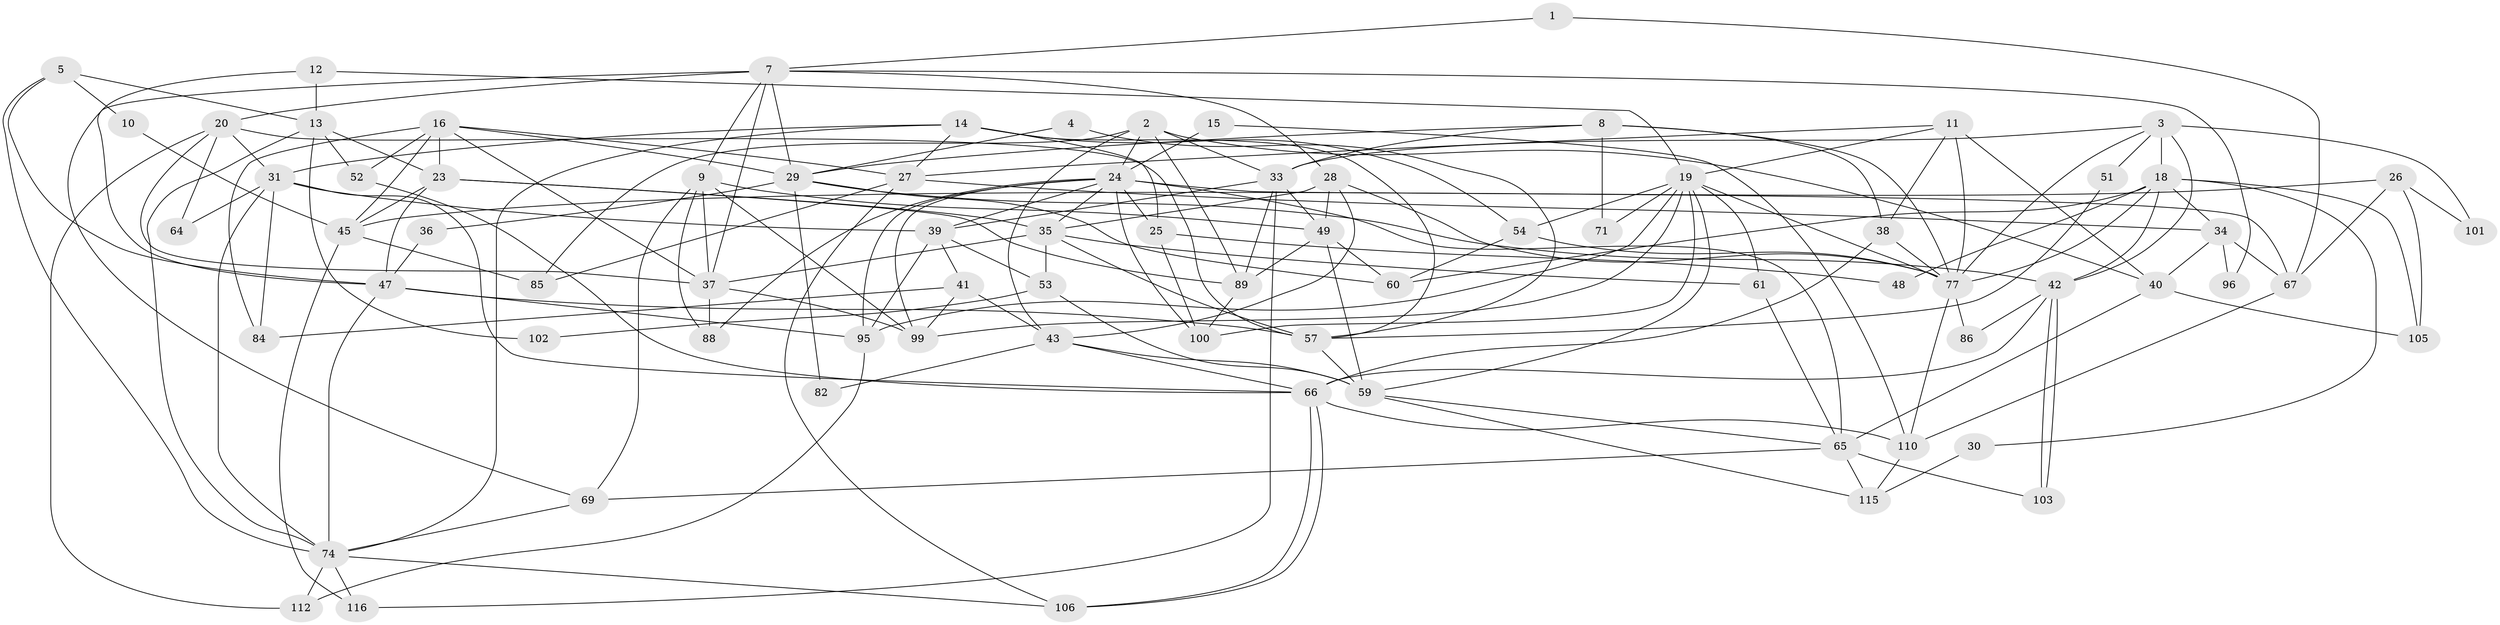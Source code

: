 // Generated by graph-tools (version 1.1) at 2025/52/02/27/25 19:52:03]
// undirected, 77 vertices, 186 edges
graph export_dot {
graph [start="1"]
  node [color=gray90,style=filled];
  1;
  2 [super="+81"];
  3 [super="+6"];
  4;
  5 [super="+17"];
  7 [super="+79"];
  8 [super="+73"];
  9 [super="+21"];
  10;
  11 [super="+58"];
  12;
  13 [super="+78"];
  14 [super="+32"];
  15;
  16 [super="+97"];
  18 [super="+22"];
  19 [super="+56"];
  20;
  23;
  24 [super="+107"];
  25 [super="+50"];
  26;
  27 [super="+114"];
  28 [super="+109"];
  29 [super="+46"];
  30;
  31 [super="+113"];
  33 [super="+94"];
  34 [super="+62"];
  35 [super="+108"];
  36;
  37 [super="+104"];
  38 [super="+98"];
  39;
  40 [super="+63"];
  41;
  42 [super="+55"];
  43 [super="+44"];
  45 [super="+70"];
  47 [super="+76"];
  48;
  49 [super="+72"];
  51;
  52;
  53 [super="+68"];
  54 [super="+92"];
  57 [super="+93"];
  59 [super="+83"];
  60;
  61;
  64;
  65 [super="+90"];
  66 [super="+75"];
  67;
  69;
  71;
  74 [super="+80"];
  77 [super="+87"];
  82;
  84 [super="+91"];
  85;
  86;
  88;
  89;
  95;
  96;
  99;
  100;
  101;
  102;
  103;
  105;
  106;
  110 [super="+111"];
  112;
  115;
  116;
  1 -- 67;
  1 -- 7;
  2 -- 43;
  2 -- 85;
  2 -- 24;
  2 -- 89;
  2 -- 40;
  2 -- 33;
  3 -- 33;
  3 -- 101 [weight=2];
  3 -- 18;
  3 -- 51;
  3 -- 42;
  3 -- 77;
  4 -- 29;
  4 -- 57;
  5 -- 47;
  5 -- 10;
  5 -- 13;
  5 -- 74;
  7 -- 20;
  7 -- 69;
  7 -- 96;
  7 -- 29;
  7 -- 9;
  7 -- 28;
  7 -- 37;
  8 -- 77;
  8 -- 38;
  8 -- 71;
  8 -- 29;
  8 -- 33;
  9 -- 99;
  9 -- 88;
  9 -- 69;
  9 -- 49;
  9 -- 37;
  10 -- 45;
  11 -- 77;
  11 -- 40;
  11 -- 27;
  11 -- 38;
  11 -- 19;
  12 -- 47;
  12 -- 13;
  12 -- 19;
  13 -- 74;
  13 -- 52;
  13 -- 102;
  13 -- 23;
  14 -- 74;
  14 -- 25;
  14 -- 54;
  14 -- 57;
  14 -- 27;
  14 -- 31;
  15 -- 110;
  15 -- 24;
  16 -- 29;
  16 -- 84;
  16 -- 52;
  16 -- 37;
  16 -- 23;
  16 -- 27;
  16 -- 45;
  18 -- 30;
  18 -- 60;
  18 -- 48;
  18 -- 34;
  18 -- 105;
  18 -- 77;
  18 -- 42;
  19 -- 59;
  19 -- 77;
  19 -- 99;
  19 -- 100;
  19 -- 71;
  19 -- 61;
  19 -- 95;
  19 -- 54;
  20 -- 112;
  20 -- 31;
  20 -- 37;
  20 -- 57;
  20 -- 64;
  23 -- 45;
  23 -- 47 [weight=2];
  23 -- 89;
  23 -- 35;
  24 -- 88;
  24 -- 95;
  24 -- 65;
  24 -- 100;
  24 -- 67;
  24 -- 99;
  24 -- 39;
  24 -- 25;
  24 -- 35;
  25 -- 48;
  25 -- 100;
  26 -- 105;
  26 -- 67;
  26 -- 45;
  26 -- 101;
  27 -- 106;
  27 -- 34;
  27 -- 85;
  28 -- 43;
  28 -- 35;
  28 -- 49;
  28 -- 77;
  29 -- 60;
  29 -- 36 [weight=2];
  29 -- 82;
  29 -- 42;
  30 -- 115;
  31 -- 64;
  31 -- 66;
  31 -- 84;
  31 -- 39;
  31 -- 74;
  33 -- 89;
  33 -- 49;
  33 -- 116;
  33 -- 39;
  34 -- 40;
  34 -- 67;
  34 -- 96;
  35 -- 37;
  35 -- 53;
  35 -- 61;
  35 -- 57;
  36 -- 47;
  37 -- 99;
  37 -- 88;
  38 -- 77;
  38 -- 66 [weight=2];
  39 -- 41;
  39 -- 53;
  39 -- 95;
  40 -- 105 [weight=2];
  40 -- 65;
  41 -- 99;
  41 -- 43;
  41 -- 84;
  42 -- 103;
  42 -- 103;
  42 -- 66;
  42 -- 86;
  43 -- 59;
  43 -- 82;
  43 -- 66;
  45 -- 85;
  45 -- 116;
  47 -- 74;
  47 -- 95;
  47 -- 57;
  49 -- 89;
  49 -- 60;
  49 -- 59;
  51 -- 57;
  52 -- 66;
  53 -- 59;
  53 -- 102;
  54 -- 60;
  54 -- 77;
  57 -- 59;
  59 -- 65;
  59 -- 115;
  61 -- 65;
  65 -- 115;
  65 -- 69;
  65 -- 103;
  66 -- 106;
  66 -- 106;
  66 -- 110;
  67 -- 110;
  69 -- 74;
  74 -- 106;
  74 -- 116;
  74 -- 112;
  77 -- 86;
  77 -- 110 [weight=2];
  89 -- 100;
  95 -- 112;
  110 -- 115;
}
